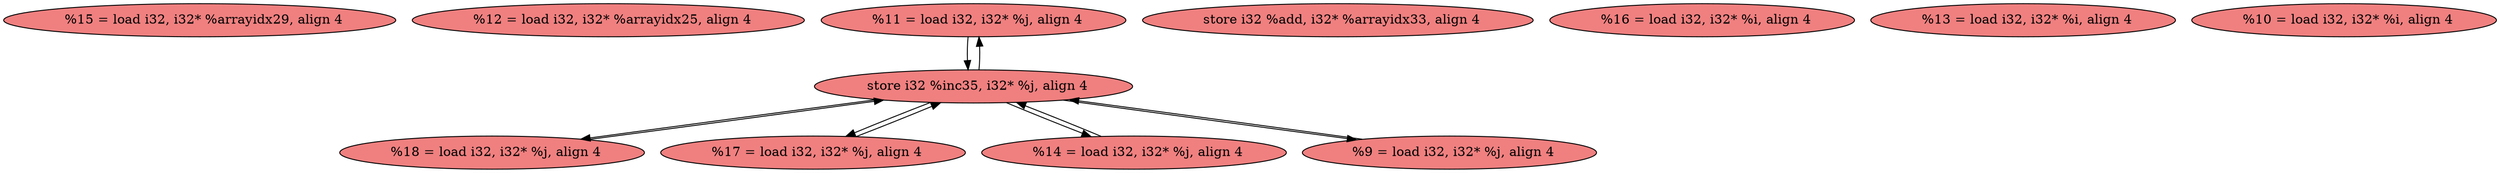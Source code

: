 
digraph G {


node530 [fillcolor=lightcoral,label="  %15 = load i32, i32* %arrayidx29, align 4",shape=ellipse,style=filled ]
node531 [fillcolor=lightcoral,label="  %12 = load i32, i32* %arrayidx25, align 4",shape=ellipse,style=filled ]
node527 [fillcolor=lightcoral,label="  %11 = load i32, i32* %j, align 4",shape=ellipse,style=filled ]
node522 [fillcolor=lightcoral,label="  store i32 %add, i32* %arrayidx33, align 4",shape=ellipse,style=filled ]
node529 [fillcolor=lightcoral,label="  %18 = load i32, i32* %j, align 4",shape=ellipse,style=filled ]
node524 [fillcolor=lightcoral,label="  %16 = load i32, i32* %i, align 4",shape=ellipse,style=filled ]
node521 [fillcolor=lightcoral,label="  store i32 %inc35, i32* %j, align 4",shape=ellipse,style=filled ]
node523 [fillcolor=lightcoral,label="  %17 = load i32, i32* %j, align 4",shape=ellipse,style=filled ]
node532 [fillcolor=lightcoral,label="  %14 = load i32, i32* %j, align 4",shape=ellipse,style=filled ]
node528 [fillcolor=lightcoral,label="  %13 = load i32, i32* %i, align 4",shape=ellipse,style=filled ]
node525 [fillcolor=lightcoral,label="  %9 = load i32, i32* %j, align 4",shape=ellipse,style=filled ]
node526 [fillcolor=lightcoral,label="  %10 = load i32, i32* %i, align 4",shape=ellipse,style=filled ]

node521->node532 [ ]
node532->node521 [ ]
node521->node523 [ ]
node525->node521 [ ]
node527->node521 [ ]
node521->node525 [ ]
node521->node527 [ ]
node523->node521 [ ]
node529->node521 [ ]
node521->node529 [ ]


}
